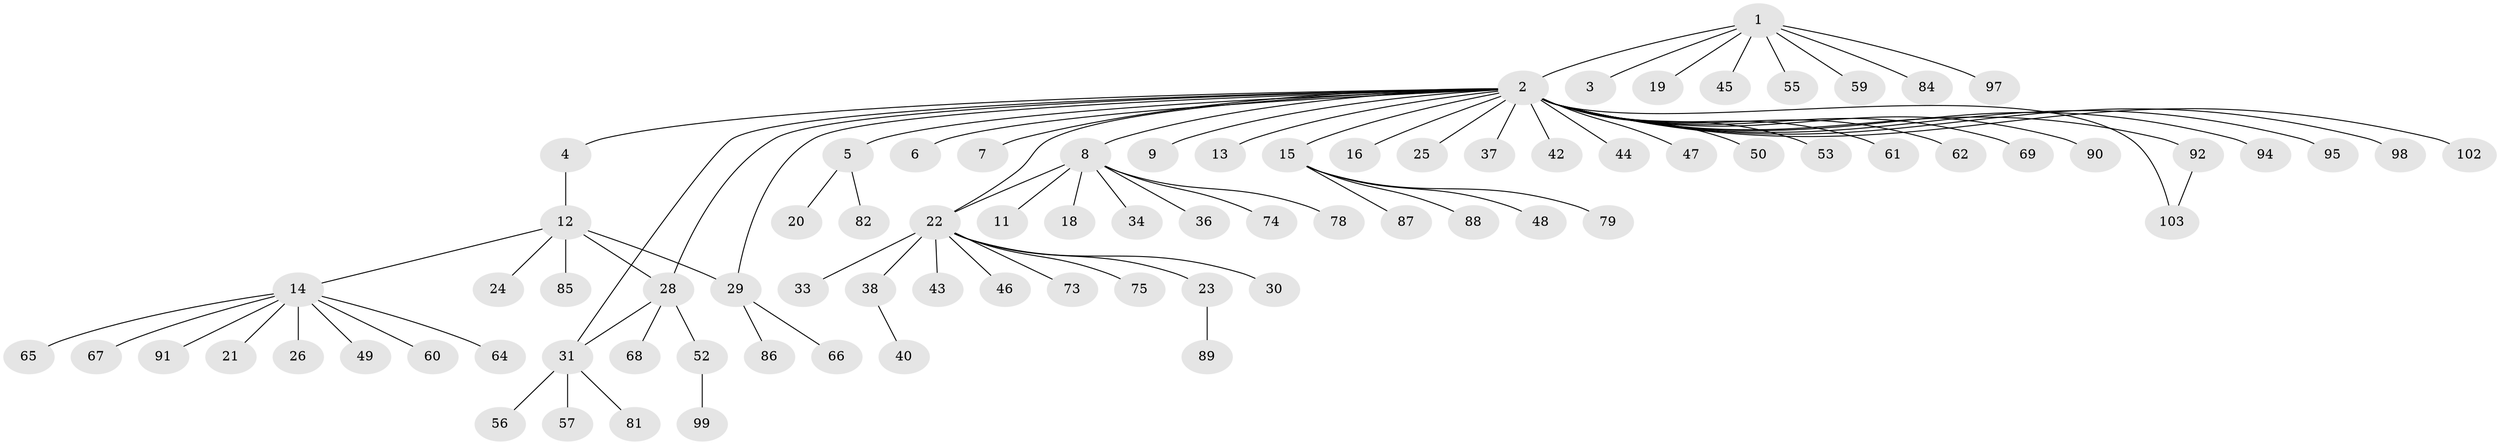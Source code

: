 // Generated by graph-tools (version 1.1) at 2025/51/02/27/25 19:51:55]
// undirected, 81 vertices, 85 edges
graph export_dot {
graph [start="1"]
  node [color=gray90,style=filled];
  1 [super="+41"];
  2 [super="+10"];
  3;
  4;
  5 [super="+27"];
  6;
  7;
  8 [super="+35"];
  9 [super="+93"];
  11;
  12 [super="+17"];
  13;
  14 [super="+80"];
  15 [super="+71"];
  16 [super="+76"];
  18;
  19;
  20;
  21;
  22 [super="+39"];
  23 [super="+83"];
  24 [super="+32"];
  25;
  26;
  28 [super="+100"];
  29 [super="+72"];
  30;
  31 [super="+54"];
  33;
  34;
  36;
  37;
  38;
  40 [super="+51"];
  42;
  43;
  44;
  45;
  46;
  47 [super="+63"];
  48 [super="+58"];
  49;
  50;
  52 [super="+77"];
  53;
  55;
  56 [super="+70"];
  57;
  59;
  60;
  61;
  62;
  64;
  65;
  66;
  67;
  68 [super="+101"];
  69;
  73;
  74;
  75;
  78;
  79;
  81;
  82;
  84;
  85;
  86;
  87;
  88;
  89;
  90;
  91;
  92;
  94;
  95 [super="+96"];
  97;
  98;
  99;
  102;
  103;
  1 -- 2;
  1 -- 3;
  1 -- 19;
  1 -- 45;
  1 -- 55;
  1 -- 84;
  1 -- 59;
  1 -- 97;
  2 -- 4;
  2 -- 5;
  2 -- 6;
  2 -- 7;
  2 -- 8;
  2 -- 9;
  2 -- 13;
  2 -- 15;
  2 -- 16;
  2 -- 22;
  2 -- 25;
  2 -- 28;
  2 -- 31;
  2 -- 37;
  2 -- 42;
  2 -- 44;
  2 -- 47;
  2 -- 50;
  2 -- 53;
  2 -- 61;
  2 -- 62;
  2 -- 69;
  2 -- 90;
  2 -- 92;
  2 -- 95;
  2 -- 98;
  2 -- 102;
  2 -- 103;
  2 -- 29;
  2 -- 94;
  4 -- 12;
  5 -- 20;
  5 -- 82;
  8 -- 11;
  8 -- 18;
  8 -- 22;
  8 -- 34;
  8 -- 36;
  8 -- 74;
  8 -- 78;
  12 -- 14;
  12 -- 24;
  12 -- 28;
  12 -- 29;
  12 -- 85;
  14 -- 21;
  14 -- 26;
  14 -- 49;
  14 -- 60;
  14 -- 64;
  14 -- 65;
  14 -- 67;
  14 -- 91;
  15 -- 48;
  15 -- 79;
  15 -- 87;
  15 -- 88;
  22 -- 23;
  22 -- 30;
  22 -- 33;
  22 -- 38;
  22 -- 43;
  22 -- 46;
  22 -- 73;
  22 -- 75;
  23 -- 89;
  28 -- 52;
  28 -- 68;
  28 -- 31;
  29 -- 66;
  29 -- 86;
  31 -- 56;
  31 -- 81;
  31 -- 57;
  38 -- 40;
  52 -- 99;
  92 -- 103;
}

